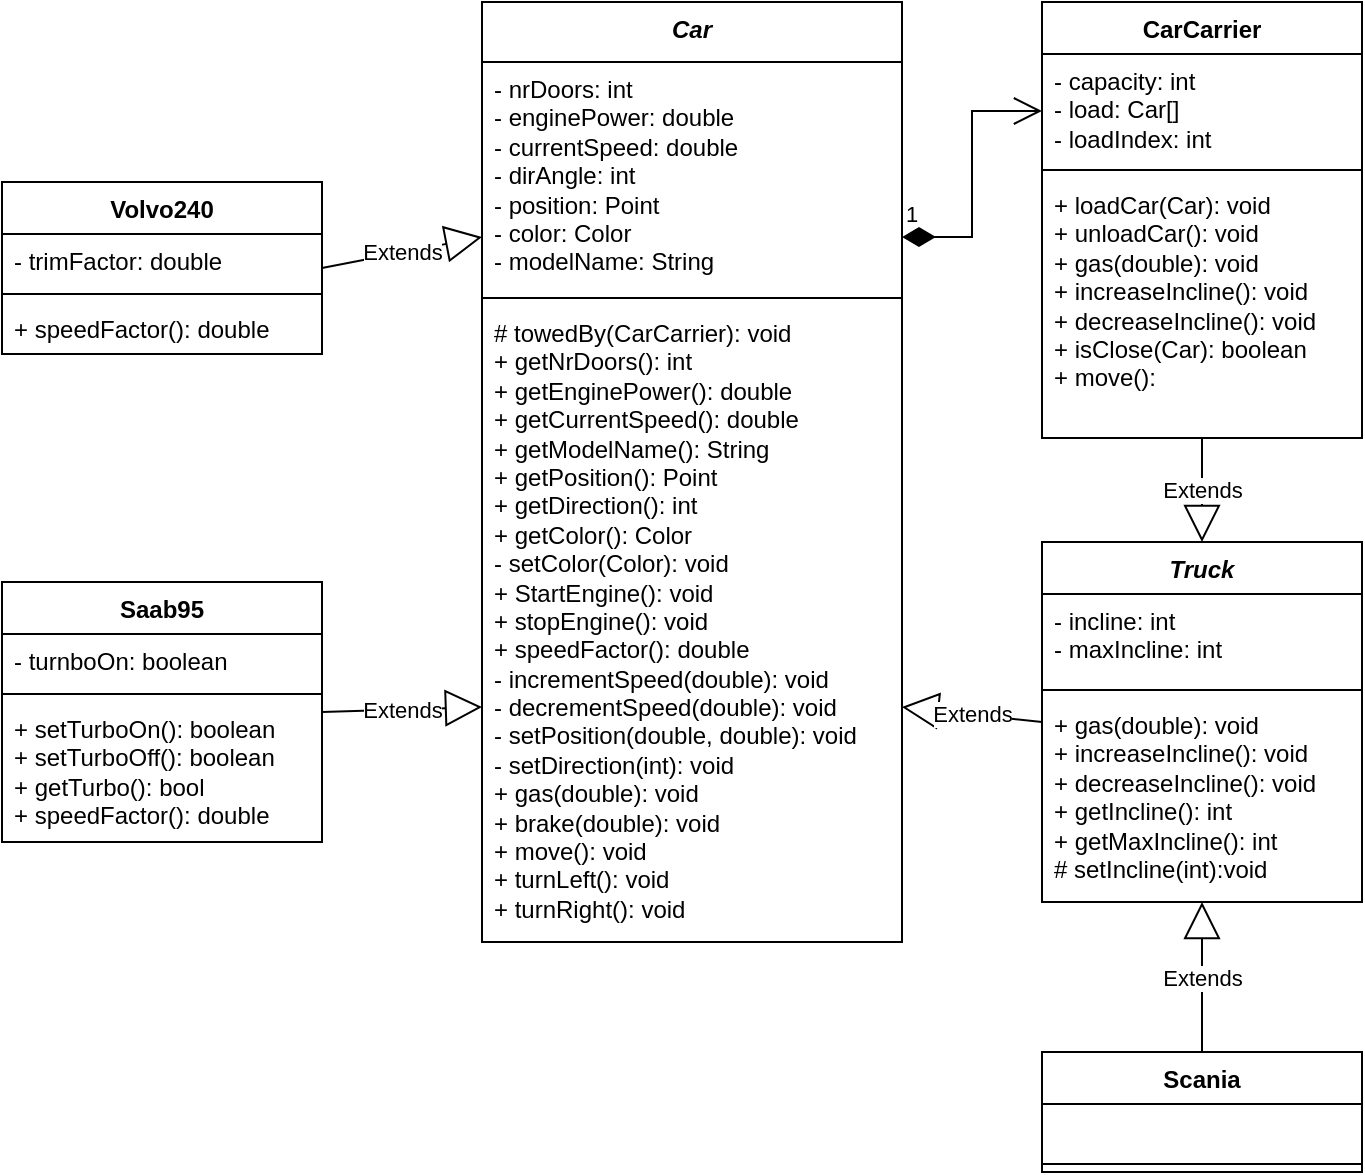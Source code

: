 <mxfile version="26.0.9">
  <diagram id="C5RBs43oDa-KdzZeNtuy" name="Page-1">
    <mxGraphModel dx="942" dy="551" grid="1" gridSize="10" guides="1" tooltips="1" connect="1" arrows="1" fold="1" page="1" pageScale="1" pageWidth="827" pageHeight="1169" math="0" shadow="0">
      <root>
        <mxCell id="WIyWlLk6GJQsqaUBKTNV-0" />
        <mxCell id="WIyWlLk6GJQsqaUBKTNV-1" parent="WIyWlLk6GJQsqaUBKTNV-0" />
        <mxCell id="wIxcjb9BNX97bkSHnx36-12" value="" style="ellipse;whiteSpace=wrap;html=1;align=center;aspect=fixed;fillColor=none;strokeColor=none;resizable=0;perimeter=centerPerimeter;rotatable=0;allowArrows=0;points=[];outlineConnect=1;" parent="WIyWlLk6GJQsqaUBKTNV-1" vertex="1">
          <mxGeometry x="145" y="340" width="10" height="10" as="geometry" />
        </mxCell>
        <mxCell id="wIxcjb9BNX97bkSHnx36-14" value="Volvo240" style="swimlane;fontStyle=1;align=center;verticalAlign=top;childLayout=stackLayout;horizontal=1;startSize=26;horizontalStack=0;resizeParent=1;resizeParentMax=0;resizeLast=0;collapsible=1;marginBottom=0;whiteSpace=wrap;html=1;" parent="WIyWlLk6GJQsqaUBKTNV-1" vertex="1">
          <mxGeometry x="40" y="120" width="160" height="86" as="geometry">
            <mxRectangle x="50" y="150" width="90" height="30" as="alternateBounds" />
          </mxGeometry>
        </mxCell>
        <mxCell id="wIxcjb9BNX97bkSHnx36-15" value="- trimFactor: double" style="text;strokeColor=none;fillColor=none;align=left;verticalAlign=top;spacingLeft=4;spacingRight=4;overflow=hidden;rotatable=0;points=[[0,0.5],[1,0.5]];portConstraint=eastwest;whiteSpace=wrap;html=1;" parent="wIxcjb9BNX97bkSHnx36-14" vertex="1">
          <mxGeometry y="26" width="160" height="26" as="geometry" />
        </mxCell>
        <mxCell id="wIxcjb9BNX97bkSHnx36-16" value="" style="line;strokeWidth=1;fillColor=none;align=left;verticalAlign=middle;spacingTop=-1;spacingLeft=3;spacingRight=3;rotatable=0;labelPosition=right;points=[];portConstraint=eastwest;strokeColor=inherit;" parent="wIxcjb9BNX97bkSHnx36-14" vertex="1">
          <mxGeometry y="52" width="160" height="8" as="geometry" />
        </mxCell>
        <mxCell id="wIxcjb9BNX97bkSHnx36-17" value="&lt;span style=&quot;text-wrap: nowrap; background-color: rgb(255, 255, 255);&quot;&gt;+ speedFactor(): double&lt;/span&gt;" style="text;strokeColor=none;fillColor=none;align=left;verticalAlign=top;spacingLeft=4;spacingRight=4;overflow=hidden;rotatable=0;points=[[0,0.5],[1,0.5]];portConstraint=eastwest;whiteSpace=wrap;html=1;" parent="wIxcjb9BNX97bkSHnx36-14" vertex="1">
          <mxGeometry y="60" width="160" height="26" as="geometry" />
        </mxCell>
        <mxCell id="wIxcjb9BNX97bkSHnx36-18" value="&lt;i&gt;Car&lt;/i&gt;" style="swimlane;fontStyle=1;align=center;verticalAlign=top;childLayout=stackLayout;horizontal=1;startSize=30;horizontalStack=0;resizeParent=1;resizeParentMax=0;resizeLast=0;collapsible=1;marginBottom=0;whiteSpace=wrap;html=1;" parent="WIyWlLk6GJQsqaUBKTNV-1" vertex="1">
          <mxGeometry x="280" y="30" width="210" height="470" as="geometry">
            <mxRectangle x="300" y="30" width="60" height="30" as="alternateBounds" />
          </mxGeometry>
        </mxCell>
        <mxCell id="wIxcjb9BNX97bkSHnx36-19" value="- nrDoors: int&lt;div&gt;- enginePower: double&lt;/div&gt;&lt;div&gt;- currentSpeed: double&lt;/div&gt;&lt;div&gt;- dirAngle: int&lt;/div&gt;&lt;div&gt;- position: Point&lt;/div&gt;&lt;div&gt;&lt;span style=&quot;background-color: transparent; color: light-dark(rgb(0, 0, 0), rgb(255, 255, 255));&quot;&gt;- color: Color&lt;/span&gt;&lt;/div&gt;&lt;div&gt;- modelName: String&lt;/div&gt;" style="text;strokeColor=none;fillColor=none;align=left;verticalAlign=top;spacingLeft=4;spacingRight=4;overflow=hidden;rotatable=0;points=[[0,0.5],[1,0.5]];portConstraint=eastwest;whiteSpace=wrap;html=1;" parent="wIxcjb9BNX97bkSHnx36-18" vertex="1">
          <mxGeometry y="30" width="210" height="114" as="geometry" />
        </mxCell>
        <mxCell id="wIxcjb9BNX97bkSHnx36-20" value="" style="line;strokeWidth=1;fillColor=none;align=left;verticalAlign=middle;spacingTop=-1;spacingLeft=3;spacingRight=3;rotatable=0;labelPosition=right;points=[];portConstraint=eastwest;strokeColor=inherit;" parent="wIxcjb9BNX97bkSHnx36-18" vertex="1">
          <mxGeometry y="144" width="210" height="8" as="geometry" />
        </mxCell>
        <mxCell id="wIxcjb9BNX97bkSHnx36-21" value="&lt;div&gt;# towedBy(CarCarrier): void&lt;/div&gt;+ getNrDoors(): int&lt;div&gt;+ getEnginePower(): double&lt;/div&gt;&lt;div&gt;+ getCurrentSpeed(): doubl&lt;span style=&quot;background-color: transparent; color: light-dark(rgb(0, 0, 0), rgb(255, 255, 255));&quot;&gt;e&lt;/span&gt;&lt;/div&gt;&lt;div&gt;&lt;span style=&quot;background-color: transparent; color: light-dark(rgb(0, 0, 0), rgb(255, 255, 255));&quot;&gt;+ getModelName(): String&lt;/span&gt;&lt;/div&gt;&lt;div&gt;+ getPosition(): Point&lt;/div&gt;&lt;div&gt;+ getDirection(): int&lt;/div&gt;&lt;div&gt;+ getColor(): Color&lt;/div&gt;&lt;div&gt;- setColor(Color): void&lt;/div&gt;&lt;div&gt;+ StartEngine(): void&lt;/div&gt;&lt;div&gt;+ stopEngine(): void&lt;/div&gt;&lt;div&gt;+ speedFactor(): double&lt;/div&gt;&lt;div&gt;- incrementSpeed(double): void&lt;/div&gt;&lt;div&gt;- decrementSpeed(double): void&lt;/div&gt;&lt;div&gt;- setPosition(double, double): void&lt;/div&gt;&lt;div&gt;- setDirection(int): void&lt;/div&gt;&lt;div&gt;+ gas(double): void&lt;/div&gt;&lt;div&gt;+ brake(double): void&lt;/div&gt;&lt;div&gt;+ move(): void&lt;/div&gt;&lt;div&gt;+ turnLeft(): void&lt;/div&gt;&lt;div&gt;+ turnRight(): void&lt;/div&gt;&lt;div&gt;&lt;br&gt;&lt;/div&gt;" style="text;strokeColor=none;fillColor=none;align=left;verticalAlign=top;spacingLeft=4;spacingRight=4;overflow=hidden;rotatable=0;points=[[0,0.5],[1,0.5]];portConstraint=eastwest;whiteSpace=wrap;html=1;" parent="wIxcjb9BNX97bkSHnx36-18" vertex="1">
          <mxGeometry y="152" width="210" height="318" as="geometry" />
        </mxCell>
        <mxCell id="wIxcjb9BNX97bkSHnx36-30" value="Saab95" style="swimlane;fontStyle=1;align=center;verticalAlign=top;childLayout=stackLayout;horizontal=1;startSize=26;horizontalStack=0;resizeParent=1;resizeParentMax=0;resizeLast=0;collapsible=1;marginBottom=0;whiteSpace=wrap;html=1;" parent="WIyWlLk6GJQsqaUBKTNV-1" vertex="1">
          <mxGeometry x="40" y="320" width="160" height="130" as="geometry">
            <mxRectangle x="50" y="260" width="80" height="30" as="alternateBounds" />
          </mxGeometry>
        </mxCell>
        <mxCell id="wIxcjb9BNX97bkSHnx36-31" value="- turnboOn: boolean" style="text;strokeColor=none;fillColor=none;align=left;verticalAlign=top;spacingLeft=4;spacingRight=4;overflow=hidden;rotatable=0;points=[[0,0.5],[1,0.5]];portConstraint=eastwest;whiteSpace=wrap;html=1;" parent="wIxcjb9BNX97bkSHnx36-30" vertex="1">
          <mxGeometry y="26" width="160" height="26" as="geometry" />
        </mxCell>
        <mxCell id="wIxcjb9BNX97bkSHnx36-32" value="" style="line;strokeWidth=1;fillColor=none;align=left;verticalAlign=middle;spacingTop=-1;spacingLeft=3;spacingRight=3;rotatable=0;labelPosition=right;points=[];portConstraint=eastwest;strokeColor=inherit;" parent="wIxcjb9BNX97bkSHnx36-30" vertex="1">
          <mxGeometry y="52" width="160" height="8" as="geometry" />
        </mxCell>
        <mxCell id="wIxcjb9BNX97bkSHnx36-33" value="+ setTurboOn(): boolean&lt;div&gt;+ setTurboOff(): boolean&lt;br&gt;&lt;/div&gt;&lt;div&gt;+ getTurbo(): bool&lt;/div&gt;&lt;div&gt;+ speedFactor(): double&lt;/div&gt;" style="text;strokeColor=none;fillColor=none;align=left;verticalAlign=top;spacingLeft=4;spacingRight=4;overflow=hidden;rotatable=0;points=[[0,0.5],[1,0.5]];portConstraint=eastwest;whiteSpace=wrap;html=1;" parent="wIxcjb9BNX97bkSHnx36-30" vertex="1">
          <mxGeometry y="60" width="160" height="70" as="geometry" />
        </mxCell>
        <mxCell id="7WVpQIGDXFulvjnxWOqt-1" value="&lt;i&gt;Truck&lt;/i&gt;" style="swimlane;fontStyle=1;align=center;verticalAlign=top;childLayout=stackLayout;horizontal=1;startSize=26;horizontalStack=0;resizeParent=1;resizeParentMax=0;resizeLast=0;collapsible=1;marginBottom=0;whiteSpace=wrap;html=1;" vertex="1" parent="WIyWlLk6GJQsqaUBKTNV-1">
          <mxGeometry x="560" y="300" width="160" height="180" as="geometry">
            <mxRectangle x="560" y="272" width="70" height="30" as="alternateBounds" />
          </mxGeometry>
        </mxCell>
        <mxCell id="7WVpQIGDXFulvjnxWOqt-2" value="- incline: int&lt;div&gt;- maxIncline: int&lt;/div&gt;" style="text;strokeColor=none;fillColor=none;align=left;verticalAlign=top;spacingLeft=4;spacingRight=4;overflow=hidden;rotatable=0;points=[[0,0.5],[1,0.5]];portConstraint=eastwest;whiteSpace=wrap;html=1;" vertex="1" parent="7WVpQIGDXFulvjnxWOqt-1">
          <mxGeometry y="26" width="160" height="44" as="geometry" />
        </mxCell>
        <mxCell id="7WVpQIGDXFulvjnxWOqt-3" value="" style="line;strokeWidth=1;fillColor=none;align=left;verticalAlign=middle;spacingTop=-1;spacingLeft=3;spacingRight=3;rotatable=0;labelPosition=right;points=[];portConstraint=eastwest;strokeColor=inherit;" vertex="1" parent="7WVpQIGDXFulvjnxWOqt-1">
          <mxGeometry y="70" width="160" height="8" as="geometry" />
        </mxCell>
        <mxCell id="7WVpQIGDXFulvjnxWOqt-4" value="&lt;div&gt;+ gas(double): void&lt;/div&gt;+ increaseIncline(): void&lt;div&gt;+ decreaseIncline(): void&lt;/div&gt;&lt;div&gt;+ getIncline(): int&lt;/div&gt;&lt;div&gt;+ getMaxIncline(): int&lt;/div&gt;&lt;div&gt;# setIncline(int):void&lt;/div&gt;" style="text;strokeColor=none;fillColor=none;align=left;verticalAlign=top;spacingLeft=4;spacingRight=4;overflow=hidden;rotatable=0;points=[[0,0.5],[1,0.5]];portConstraint=eastwest;whiteSpace=wrap;html=1;" vertex="1" parent="7WVpQIGDXFulvjnxWOqt-1">
          <mxGeometry y="78" width="160" height="102" as="geometry" />
        </mxCell>
        <mxCell id="7WVpQIGDXFulvjnxWOqt-5" value="CarCarrier" style="swimlane;fontStyle=1;align=center;verticalAlign=top;childLayout=stackLayout;horizontal=1;startSize=26;horizontalStack=0;resizeParent=1;resizeParentMax=0;resizeLast=0;collapsible=1;marginBottom=0;whiteSpace=wrap;html=1;" vertex="1" parent="WIyWlLk6GJQsqaUBKTNV-1">
          <mxGeometry x="560" y="30" width="160" height="218" as="geometry">
            <mxRectangle x="560" y="100" width="100" height="30" as="alternateBounds" />
          </mxGeometry>
        </mxCell>
        <mxCell id="7WVpQIGDXFulvjnxWOqt-6" value="&lt;div&gt;- capacity: int&lt;/div&gt;&lt;div&gt;- load: Car[]&lt;/div&gt;&lt;div&gt;- loadIndex: int&lt;/div&gt;" style="text;strokeColor=none;fillColor=none;align=left;verticalAlign=top;spacingLeft=4;spacingRight=4;overflow=hidden;rotatable=0;points=[[0,0.5],[1,0.5]];portConstraint=eastwest;whiteSpace=wrap;html=1;" vertex="1" parent="7WVpQIGDXFulvjnxWOqt-5">
          <mxGeometry y="26" width="160" height="54" as="geometry" />
        </mxCell>
        <mxCell id="7WVpQIGDXFulvjnxWOqt-7" value="" style="line;strokeWidth=1;fillColor=none;align=left;verticalAlign=middle;spacingTop=-1;spacingLeft=3;spacingRight=3;rotatable=0;labelPosition=right;points=[];portConstraint=eastwest;strokeColor=inherit;" vertex="1" parent="7WVpQIGDXFulvjnxWOqt-5">
          <mxGeometry y="80" width="160" height="8" as="geometry" />
        </mxCell>
        <mxCell id="7WVpQIGDXFulvjnxWOqt-8" value="+ loadCar(Car): void&lt;div&gt;+ unloadCar(): void&lt;/div&gt;&lt;div&gt;+ gas(double): void&lt;/div&gt;&lt;div&gt;+ increaseIncline(): void&lt;/div&gt;&lt;div&gt;+ decreaseIncline(): void&lt;/div&gt;&lt;div&gt;+ isClose(Car): boolean&lt;/div&gt;&lt;div&gt;+ move():&lt;/div&gt;" style="text;strokeColor=none;fillColor=none;align=left;verticalAlign=top;spacingLeft=4;spacingRight=4;overflow=hidden;rotatable=0;points=[[0,0.5],[1,0.5]];portConstraint=eastwest;whiteSpace=wrap;html=1;" vertex="1" parent="7WVpQIGDXFulvjnxWOqt-5">
          <mxGeometry y="88" width="160" height="130" as="geometry" />
        </mxCell>
        <mxCell id="7WVpQIGDXFulvjnxWOqt-9" value="Scania" style="swimlane;fontStyle=1;align=center;verticalAlign=top;childLayout=stackLayout;horizontal=1;startSize=26;horizontalStack=0;resizeParent=1;resizeParentMax=0;resizeLast=0;collapsible=1;marginBottom=0;whiteSpace=wrap;html=1;" vertex="1" parent="WIyWlLk6GJQsqaUBKTNV-1">
          <mxGeometry x="560" y="555" width="160" height="60" as="geometry">
            <mxRectangle x="555" y="440" width="80" height="30" as="alternateBounds" />
          </mxGeometry>
        </mxCell>
        <mxCell id="7WVpQIGDXFulvjnxWOqt-10" value="&lt;div&gt;&lt;br&gt;&lt;/div&gt;&lt;div&gt;&lt;br&gt;&lt;/div&gt;" style="text;strokeColor=none;fillColor=none;align=left;verticalAlign=top;spacingLeft=4;spacingRight=4;overflow=hidden;rotatable=0;points=[[0,0.5],[1,0.5]];portConstraint=eastwest;whiteSpace=wrap;html=1;" vertex="1" parent="7WVpQIGDXFulvjnxWOqt-9">
          <mxGeometry y="26" width="160" height="26" as="geometry" />
        </mxCell>
        <mxCell id="7WVpQIGDXFulvjnxWOqt-11" value="" style="line;strokeWidth=1;fillColor=none;align=left;verticalAlign=middle;spacingTop=-1;spacingLeft=3;spacingRight=3;rotatable=0;labelPosition=right;points=[];portConstraint=eastwest;strokeColor=inherit;" vertex="1" parent="7WVpQIGDXFulvjnxWOqt-9">
          <mxGeometry y="52" width="160" height="8" as="geometry" />
        </mxCell>
        <mxCell id="7WVpQIGDXFulvjnxWOqt-13" value="Extends" style="endArrow=block;endSize=16;endFill=0;html=1;rounded=0;exitX=1;exitY=0.5;exitDx=0;exitDy=0;entryX=0;entryY=0.25;entryDx=0;entryDy=0;" edge="1" parent="WIyWlLk6GJQsqaUBKTNV-1" source="wIxcjb9BNX97bkSHnx36-14" target="wIxcjb9BNX97bkSHnx36-18">
          <mxGeometry width="160" relative="1" as="geometry">
            <mxPoint x="270" y="280" as="sourcePoint" />
            <mxPoint x="430" y="280" as="targetPoint" />
          </mxGeometry>
        </mxCell>
        <mxCell id="7WVpQIGDXFulvjnxWOqt-14" value="Extends" style="endArrow=block;endSize=16;endFill=0;html=1;rounded=0;exitX=1;exitY=0.5;exitDx=0;exitDy=0;entryX=0;entryY=0.75;entryDx=0;entryDy=0;" edge="1" parent="WIyWlLk6GJQsqaUBKTNV-1" source="wIxcjb9BNX97bkSHnx36-30" target="wIxcjb9BNX97bkSHnx36-18">
          <mxGeometry width="160" relative="1" as="geometry">
            <mxPoint x="270" y="280" as="sourcePoint" />
            <mxPoint x="430" y="280" as="targetPoint" />
          </mxGeometry>
        </mxCell>
        <mxCell id="7WVpQIGDXFulvjnxWOqt-15" value="Extends" style="endArrow=block;endSize=16;endFill=0;html=1;rounded=0;exitX=0;exitY=0.5;exitDx=0;exitDy=0;entryX=1;entryY=0.75;entryDx=0;entryDy=0;" edge="1" parent="WIyWlLk6GJQsqaUBKTNV-1" source="7WVpQIGDXFulvjnxWOqt-1" target="wIxcjb9BNX97bkSHnx36-18">
          <mxGeometry width="160" relative="1" as="geometry">
            <mxPoint x="270" y="280" as="sourcePoint" />
            <mxPoint x="430" y="280" as="targetPoint" />
          </mxGeometry>
        </mxCell>
        <mxCell id="7WVpQIGDXFulvjnxWOqt-16" value="Extends" style="endArrow=block;endSize=16;endFill=0;html=1;rounded=0;exitX=0.5;exitY=1;exitDx=0;exitDy=0;entryX=0.5;entryY=0;entryDx=0;entryDy=0;" edge="1" parent="WIyWlLk6GJQsqaUBKTNV-1" source="7WVpQIGDXFulvjnxWOqt-5" target="7WVpQIGDXFulvjnxWOqt-1">
          <mxGeometry width="160" relative="1" as="geometry">
            <mxPoint x="270" y="280" as="sourcePoint" />
            <mxPoint x="430" y="280" as="targetPoint" />
          </mxGeometry>
        </mxCell>
        <mxCell id="7WVpQIGDXFulvjnxWOqt-17" value="Extends" style="endArrow=block;endSize=16;endFill=0;html=1;rounded=0;exitX=0.5;exitY=0;exitDx=0;exitDy=0;entryX=0.5;entryY=1;entryDx=0;entryDy=0;" edge="1" parent="WIyWlLk6GJQsqaUBKTNV-1" source="7WVpQIGDXFulvjnxWOqt-9" target="7WVpQIGDXFulvjnxWOqt-1">
          <mxGeometry width="160" relative="1" as="geometry">
            <mxPoint x="270" y="280" as="sourcePoint" />
            <mxPoint x="430" y="280" as="targetPoint" />
          </mxGeometry>
        </mxCell>
        <mxCell id="7WVpQIGDXFulvjnxWOqt-19" value="1" style="endArrow=open;html=1;endSize=12;startArrow=diamondThin;startSize=14;startFill=1;edgeStyle=orthogonalEdgeStyle;align=left;verticalAlign=bottom;rounded=0;exitX=1;exitY=0.25;exitDx=0;exitDy=0;entryX=0;entryY=0.25;entryDx=0;entryDy=0;" edge="1" parent="WIyWlLk6GJQsqaUBKTNV-1" source="wIxcjb9BNX97bkSHnx36-18" target="7WVpQIGDXFulvjnxWOqt-5">
          <mxGeometry x="-1" y="3" relative="1" as="geometry">
            <mxPoint x="350" y="240" as="sourcePoint" />
            <mxPoint x="430" y="280" as="targetPoint" />
          </mxGeometry>
        </mxCell>
      </root>
    </mxGraphModel>
  </diagram>
</mxfile>

